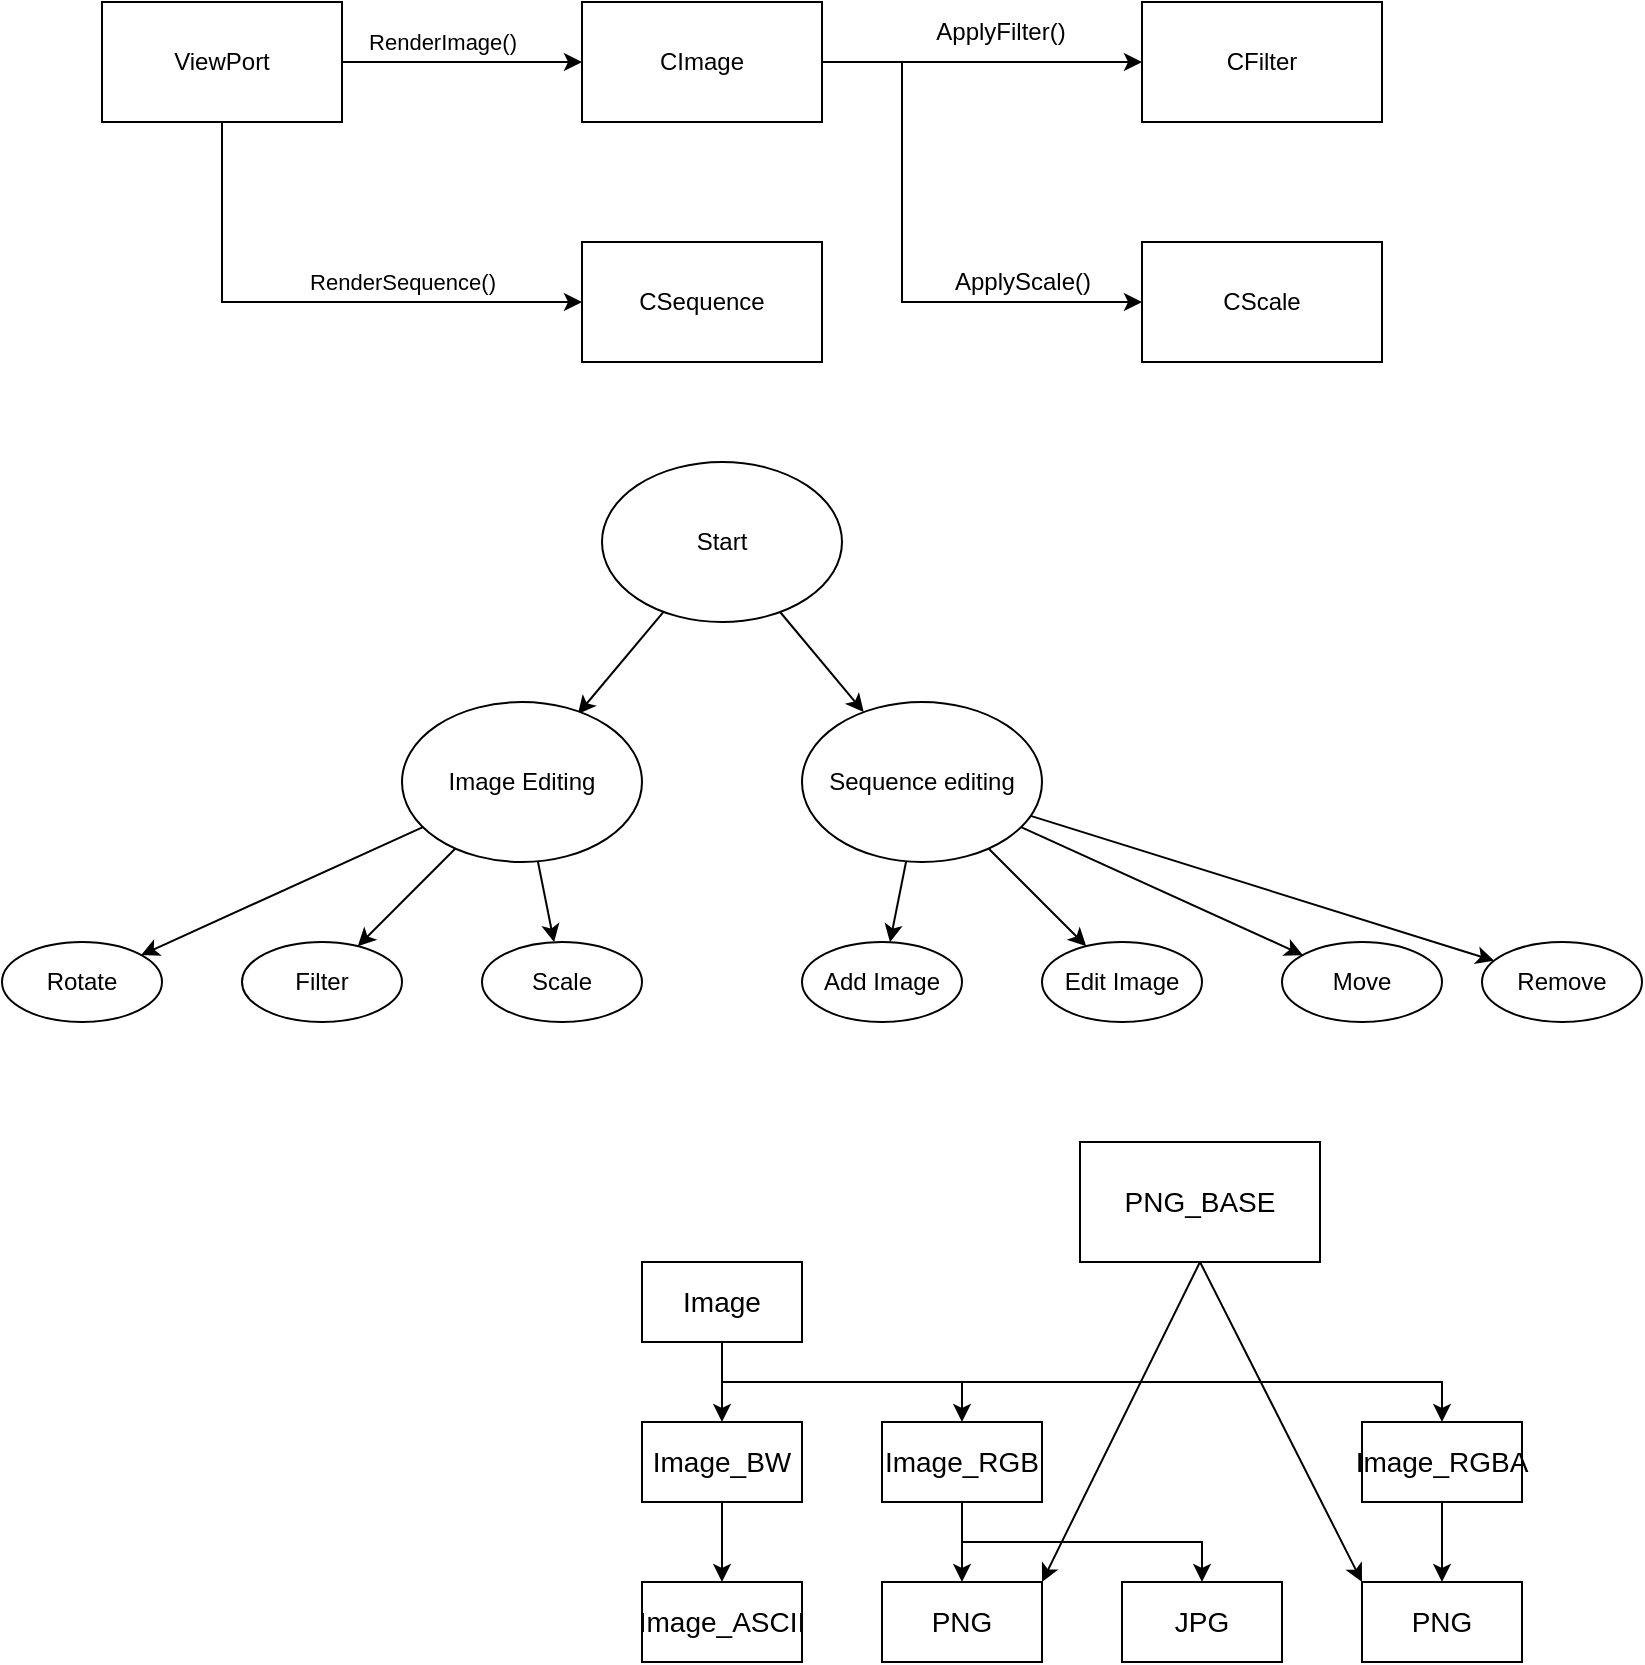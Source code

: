 <mxfile version="13.1.14" type="device"><diagram id="C5RBs43oDa-KdzZeNtuy" name="Page-1"><mxGraphModel dx="1102" dy="630" grid="1" gridSize="10" guides="1" tooltips="1" connect="1" arrows="1" fold="1" page="1" pageScale="1" pageWidth="827" pageHeight="1169" math="0" shadow="0"><root><mxCell id="WIyWlLk6GJQsqaUBKTNV-0"/><mxCell id="WIyWlLk6GJQsqaUBKTNV-1" parent="WIyWlLk6GJQsqaUBKTNV-0"/><mxCell id="NQt18Ihget7GTEyA6Dco-13" style="edgeStyle=orthogonalEdgeStyle;rounded=0;orthogonalLoop=1;jettySize=auto;html=1;" parent="WIyWlLk6GJQsqaUBKTNV-1" source="NQt18Ihget7GTEyA6Dco-17" target="NQt18Ihget7GTEyA6Dco-20" edge="1"><mxGeometry relative="1" as="geometry"/></mxCell><mxCell id="NQt18Ihget7GTEyA6Dco-14" value="&lt;div&gt;RenderImage()&lt;/div&gt;" style="edgeLabel;html=1;align=center;verticalAlign=middle;resizable=0;points=[];" parent="NQt18Ihget7GTEyA6Dco-13" vertex="1" connectable="0"><mxGeometry x="-0.333" relative="1" as="geometry"><mxPoint x="10" y="-10" as="offset"/></mxGeometry></mxCell><mxCell id="NQt18Ihget7GTEyA6Dco-15" style="edgeStyle=orthogonalEdgeStyle;rounded=0;orthogonalLoop=1;jettySize=auto;html=1;entryX=0;entryY=0.5;entryDx=0;entryDy=0;" parent="WIyWlLk6GJQsqaUBKTNV-1" source="NQt18Ihget7GTEyA6Dco-17" target="NQt18Ihget7GTEyA6Dco-21" edge="1"><mxGeometry relative="1" as="geometry"><Array as="points"><mxPoint x="150" y="280"/></Array></mxGeometry></mxCell><mxCell id="NQt18Ihget7GTEyA6Dco-16" value="&lt;div&gt;RenderSequence()&lt;/div&gt;" style="edgeLabel;html=1;align=center;verticalAlign=middle;resizable=0;points=[];" parent="NQt18Ihget7GTEyA6Dco-15" vertex="1" connectable="0"><mxGeometry x="-0.341" y="49" relative="1" as="geometry"><mxPoint x="41" y="-9" as="offset"/></mxGeometry></mxCell><mxCell id="NQt18Ihget7GTEyA6Dco-17" value="ViewPort" style="rounded=0;whiteSpace=wrap;html=1;" parent="WIyWlLk6GJQsqaUBKTNV-1" vertex="1"><mxGeometry x="90" y="130" width="120" height="60" as="geometry"/></mxCell><mxCell id="NQt18Ihget7GTEyA6Dco-18" style="edgeStyle=orthogonalEdgeStyle;rounded=0;orthogonalLoop=1;jettySize=auto;html=1;" parent="WIyWlLk6GJQsqaUBKTNV-1" source="NQt18Ihget7GTEyA6Dco-20" target="NQt18Ihget7GTEyA6Dco-22" edge="1"><mxGeometry relative="1" as="geometry"/></mxCell><mxCell id="NQt18Ihget7GTEyA6Dco-19" style="edgeStyle=orthogonalEdgeStyle;rounded=0;orthogonalLoop=1;jettySize=auto;html=1;entryX=0;entryY=0.5;entryDx=0;entryDy=0;" parent="WIyWlLk6GJQsqaUBKTNV-1" source="NQt18Ihget7GTEyA6Dco-20" target="NQt18Ihget7GTEyA6Dco-23" edge="1"><mxGeometry relative="1" as="geometry"><Array as="points"><mxPoint x="490" y="160"/><mxPoint x="490" y="280"/></Array></mxGeometry></mxCell><mxCell id="NQt18Ihget7GTEyA6Dco-20" value="CImage" style="rounded=0;whiteSpace=wrap;html=1;" parent="WIyWlLk6GJQsqaUBKTNV-1" vertex="1"><mxGeometry x="330" y="130" width="120" height="60" as="geometry"/></mxCell><mxCell id="NQt18Ihget7GTEyA6Dco-21" value="&lt;div&gt;CSequence&lt;/div&gt;" style="rounded=0;whiteSpace=wrap;html=1;" parent="WIyWlLk6GJQsqaUBKTNV-1" vertex="1"><mxGeometry x="330" y="250" width="120" height="60" as="geometry"/></mxCell><mxCell id="NQt18Ihget7GTEyA6Dco-22" value="&lt;div&gt;CFilter&lt;/div&gt;" style="rounded=0;whiteSpace=wrap;html=1;" parent="WIyWlLk6GJQsqaUBKTNV-1" vertex="1"><mxGeometry x="610" y="130" width="120" height="60" as="geometry"/></mxCell><mxCell id="NQt18Ihget7GTEyA6Dco-23" value="&lt;div&gt;CScale&lt;/div&gt;" style="rounded=0;whiteSpace=wrap;html=1;" parent="WIyWlLk6GJQsqaUBKTNV-1" vertex="1"><mxGeometry x="610" y="250" width="120" height="60" as="geometry"/></mxCell><mxCell id="NQt18Ihget7GTEyA6Dco-24" value="&lt;div&gt;ApplyFilter()&lt;/div&gt;" style="text;html=1;align=center;verticalAlign=middle;resizable=0;points=[];autosize=1;" parent="WIyWlLk6GJQsqaUBKTNV-1" vertex="1"><mxGeometry x="499" y="135" width="80" height="20" as="geometry"/></mxCell><mxCell id="NQt18Ihget7GTEyA6Dco-25" value="&lt;div&gt;ApplyScale()&lt;/div&gt;" style="text;html=1;align=center;verticalAlign=middle;resizable=0;points=[];autosize=1;" parent="WIyWlLk6GJQsqaUBKTNV-1" vertex="1"><mxGeometry x="510" y="260" width="80" height="20" as="geometry"/></mxCell><mxCell id="ct6LJvenbFtQCkqEXC6d-13" style="edgeStyle=none;rounded=0;orthogonalLoop=1;jettySize=auto;html=1;entryX=0.733;entryY=0.075;entryDx=0;entryDy=0;entryPerimeter=0;" edge="1" parent="WIyWlLk6GJQsqaUBKTNV-1" source="ct6LJvenbFtQCkqEXC6d-0" target="ct6LJvenbFtQCkqEXC6d-1"><mxGeometry relative="1" as="geometry"/></mxCell><mxCell id="ct6LJvenbFtQCkqEXC6d-14" style="edgeStyle=none;rounded=0;orthogonalLoop=1;jettySize=auto;html=1;" edge="1" parent="WIyWlLk6GJQsqaUBKTNV-1" source="ct6LJvenbFtQCkqEXC6d-0" target="ct6LJvenbFtQCkqEXC6d-2"><mxGeometry relative="1" as="geometry"/></mxCell><mxCell id="ct6LJvenbFtQCkqEXC6d-0" value="Start" style="ellipse;whiteSpace=wrap;html=1;" vertex="1" parent="WIyWlLk6GJQsqaUBKTNV-1"><mxGeometry x="340" y="360" width="120" height="80" as="geometry"/></mxCell><mxCell id="ct6LJvenbFtQCkqEXC6d-15" value="" style="edgeStyle=none;rounded=0;orthogonalLoop=1;jettySize=auto;html=1;" edge="1" parent="WIyWlLk6GJQsqaUBKTNV-1" source="ct6LJvenbFtQCkqEXC6d-1" target="ct6LJvenbFtQCkqEXC6d-3"><mxGeometry relative="1" as="geometry"/></mxCell><mxCell id="ct6LJvenbFtQCkqEXC6d-16" style="edgeStyle=none;rounded=0;orthogonalLoop=1;jettySize=auto;html=1;" edge="1" parent="WIyWlLk6GJQsqaUBKTNV-1" source="ct6LJvenbFtQCkqEXC6d-1" target="ct6LJvenbFtQCkqEXC6d-4"><mxGeometry relative="1" as="geometry"/></mxCell><mxCell id="ct6LJvenbFtQCkqEXC6d-17" style="edgeStyle=none;rounded=0;orthogonalLoop=1;jettySize=auto;html=1;" edge="1" parent="WIyWlLk6GJQsqaUBKTNV-1" source="ct6LJvenbFtQCkqEXC6d-1" target="ct6LJvenbFtQCkqEXC6d-5"><mxGeometry relative="1" as="geometry"/></mxCell><mxCell id="ct6LJvenbFtQCkqEXC6d-1" value="Image Editing" style="ellipse;whiteSpace=wrap;html=1;" vertex="1" parent="WIyWlLk6GJQsqaUBKTNV-1"><mxGeometry x="240" y="480" width="120" height="80" as="geometry"/></mxCell><mxCell id="ct6LJvenbFtQCkqEXC6d-9" value="" style="rounded=0;orthogonalLoop=1;jettySize=auto;html=1;" edge="1" parent="WIyWlLk6GJQsqaUBKTNV-1" source="ct6LJvenbFtQCkqEXC6d-2" target="ct6LJvenbFtQCkqEXC6d-6"><mxGeometry relative="1" as="geometry"/></mxCell><mxCell id="ct6LJvenbFtQCkqEXC6d-10" style="rounded=0;orthogonalLoop=1;jettySize=auto;html=1;" edge="1" parent="WIyWlLk6GJQsqaUBKTNV-1" source="ct6LJvenbFtQCkqEXC6d-2" target="ct6LJvenbFtQCkqEXC6d-7"><mxGeometry relative="1" as="geometry"/></mxCell><mxCell id="ct6LJvenbFtQCkqEXC6d-11" style="edgeStyle=none;rounded=0;orthogonalLoop=1;jettySize=auto;html=1;" edge="1" parent="WIyWlLk6GJQsqaUBKTNV-1" source="ct6LJvenbFtQCkqEXC6d-2" target="ct6LJvenbFtQCkqEXC6d-8"><mxGeometry relative="1" as="geometry"/></mxCell><mxCell id="ct6LJvenbFtQCkqEXC6d-21" style="edgeStyle=none;rounded=0;orthogonalLoop=1;jettySize=auto;html=1;" edge="1" parent="WIyWlLk6GJQsqaUBKTNV-1" source="ct6LJvenbFtQCkqEXC6d-2" target="ct6LJvenbFtQCkqEXC6d-20"><mxGeometry relative="1" as="geometry"/></mxCell><mxCell id="ct6LJvenbFtQCkqEXC6d-2" value="&lt;div&gt;Sequence editing&lt;/div&gt;" style="ellipse;whiteSpace=wrap;html=1;" vertex="1" parent="WIyWlLk6GJQsqaUBKTNV-1"><mxGeometry x="440" y="480" width="120" height="80" as="geometry"/></mxCell><mxCell id="ct6LJvenbFtQCkqEXC6d-3" value="Scale" style="ellipse;whiteSpace=wrap;html=1;" vertex="1" parent="WIyWlLk6GJQsqaUBKTNV-1"><mxGeometry x="280" y="600" width="80" height="40" as="geometry"/></mxCell><mxCell id="ct6LJvenbFtQCkqEXC6d-4" value="Filter" style="ellipse;whiteSpace=wrap;html=1;" vertex="1" parent="WIyWlLk6GJQsqaUBKTNV-1"><mxGeometry x="160" y="600" width="80" height="40" as="geometry"/></mxCell><mxCell id="ct6LJvenbFtQCkqEXC6d-5" value="Rotate" style="ellipse;whiteSpace=wrap;html=1;" vertex="1" parent="WIyWlLk6GJQsqaUBKTNV-1"><mxGeometry x="40" y="600" width="80" height="40" as="geometry"/></mxCell><mxCell id="ct6LJvenbFtQCkqEXC6d-6" value="Add Image" style="ellipse;whiteSpace=wrap;html=1;" vertex="1" parent="WIyWlLk6GJQsqaUBKTNV-1"><mxGeometry x="440" y="600" width="80" height="40" as="geometry"/></mxCell><mxCell id="ct6LJvenbFtQCkqEXC6d-7" value="Remove" style="ellipse;whiteSpace=wrap;html=1;" vertex="1" parent="WIyWlLk6GJQsqaUBKTNV-1"><mxGeometry x="780" y="600" width="80" height="40" as="geometry"/></mxCell><mxCell id="ct6LJvenbFtQCkqEXC6d-8" value="Move" style="ellipse;whiteSpace=wrap;html=1;" vertex="1" parent="WIyWlLk6GJQsqaUBKTNV-1"><mxGeometry x="680" y="600" width="80" height="40" as="geometry"/></mxCell><mxCell id="ct6LJvenbFtQCkqEXC6d-20" value="Edit Image" style="ellipse;whiteSpace=wrap;html=1;" vertex="1" parent="WIyWlLk6GJQsqaUBKTNV-1"><mxGeometry x="560" y="600" width="80" height="40" as="geometry"/></mxCell><mxCell id="ct6LJvenbFtQCkqEXC6d-25" value="JPG" style="rounded=0;whiteSpace=wrap;html=1;fontSize=14;" vertex="1" parent="WIyWlLk6GJQsqaUBKTNV-1"><mxGeometry x="600" y="920" width="80" height="40" as="geometry"/></mxCell><mxCell id="ct6LJvenbFtQCkqEXC6d-26" value="&lt;div&gt;PNG&lt;/div&gt;" style="rounded=0;whiteSpace=wrap;html=1;fontSize=14;" vertex="1" parent="WIyWlLk6GJQsqaUBKTNV-1"><mxGeometry x="720" y="920" width="80" height="40" as="geometry"/></mxCell><mxCell id="ct6LJvenbFtQCkqEXC6d-41" value="" style="edgeStyle=orthogonalEdgeStyle;rounded=0;orthogonalLoop=1;jettySize=auto;html=1;fontSize=14;" edge="1" parent="WIyWlLk6GJQsqaUBKTNV-1" source="ct6LJvenbFtQCkqEXC6d-27" target="ct6LJvenbFtQCkqEXC6d-26"><mxGeometry relative="1" as="geometry"/></mxCell><mxCell id="ct6LJvenbFtQCkqEXC6d-27" value="Image_RGBA" style="rounded=0;whiteSpace=wrap;html=1;fontSize=14;" vertex="1" parent="WIyWlLk6GJQsqaUBKTNV-1"><mxGeometry x="720" y="840" width="80" height="40" as="geometry"/></mxCell><mxCell id="ct6LJvenbFtQCkqEXC6d-37" value="" style="edgeStyle=orthogonalEdgeStyle;rounded=0;orthogonalLoop=1;jettySize=auto;html=1;fontSize=14;" edge="1" parent="WIyWlLk6GJQsqaUBKTNV-1" source="ct6LJvenbFtQCkqEXC6d-28" target="ct6LJvenbFtQCkqEXC6d-30"><mxGeometry relative="1" as="geometry"/></mxCell><mxCell id="ct6LJvenbFtQCkqEXC6d-38" style="edgeStyle=orthogonalEdgeStyle;rounded=0;orthogonalLoop=1;jettySize=auto;html=1;entryX=0.5;entryY=0;entryDx=0;entryDy=0;fontSize=14;" edge="1" parent="WIyWlLk6GJQsqaUBKTNV-1" source="ct6LJvenbFtQCkqEXC6d-28" target="ct6LJvenbFtQCkqEXC6d-25"><mxGeometry relative="1" as="geometry"><Array as="points"><mxPoint x="520" y="900"/><mxPoint x="640" y="900"/></Array></mxGeometry></mxCell><mxCell id="ct6LJvenbFtQCkqEXC6d-28" value="Image_RGB" style="rounded=0;whiteSpace=wrap;html=1;fontSize=14;" vertex="1" parent="WIyWlLk6GJQsqaUBKTNV-1"><mxGeometry x="480" y="840" width="80" height="40" as="geometry"/></mxCell><mxCell id="ct6LJvenbFtQCkqEXC6d-33" value="" style="edgeStyle=none;rounded=0;orthogonalLoop=1;jettySize=auto;html=1;fontSize=14;" edge="1" parent="WIyWlLk6GJQsqaUBKTNV-1" source="ct6LJvenbFtQCkqEXC6d-29" target="ct6LJvenbFtQCkqEXC6d-32"><mxGeometry relative="1" as="geometry"/></mxCell><mxCell id="ct6LJvenbFtQCkqEXC6d-29" value="Image_BW" style="rounded=0;whiteSpace=wrap;html=1;fontSize=14;" vertex="1" parent="WIyWlLk6GJQsqaUBKTNV-1"><mxGeometry x="360" y="840" width="80" height="40" as="geometry"/></mxCell><mxCell id="ct6LJvenbFtQCkqEXC6d-32" value="Image_ASCII" style="rounded=0;whiteSpace=wrap;html=1;fontSize=14;" vertex="1" parent="WIyWlLk6GJQsqaUBKTNV-1"><mxGeometry x="360" y="920" width="80" height="40" as="geometry"/></mxCell><mxCell id="ct6LJvenbFtQCkqEXC6d-30" value="PNG" style="rounded=0;whiteSpace=wrap;html=1;fontSize=14;" vertex="1" parent="WIyWlLk6GJQsqaUBKTNV-1"><mxGeometry x="480" y="920" width="80" height="40" as="geometry"/></mxCell><mxCell id="ct6LJvenbFtQCkqEXC6d-34" value="" style="edgeStyle=none;rounded=0;orthogonalLoop=1;jettySize=auto;html=1;fontSize=14;" edge="1" parent="WIyWlLk6GJQsqaUBKTNV-1" source="ct6LJvenbFtQCkqEXC6d-31" target="ct6LJvenbFtQCkqEXC6d-29"><mxGeometry relative="1" as="geometry"/></mxCell><mxCell id="ct6LJvenbFtQCkqEXC6d-35" style="edgeStyle=orthogonalEdgeStyle;rounded=0;orthogonalLoop=1;jettySize=auto;html=1;entryX=0.5;entryY=0;entryDx=0;entryDy=0;fontSize=14;" edge="1" parent="WIyWlLk6GJQsqaUBKTNV-1" source="ct6LJvenbFtQCkqEXC6d-31" target="ct6LJvenbFtQCkqEXC6d-28"><mxGeometry relative="1" as="geometry"><Array as="points"><mxPoint x="400" y="820"/><mxPoint x="520" y="820"/></Array></mxGeometry></mxCell><mxCell id="ct6LJvenbFtQCkqEXC6d-36" style="edgeStyle=orthogonalEdgeStyle;rounded=0;orthogonalLoop=1;jettySize=auto;html=1;entryX=0.5;entryY=0;entryDx=0;entryDy=0;fontSize=14;" edge="1" parent="WIyWlLk6GJQsqaUBKTNV-1" source="ct6LJvenbFtQCkqEXC6d-31" target="ct6LJvenbFtQCkqEXC6d-27"><mxGeometry relative="1" as="geometry"><Array as="points"><mxPoint x="400" y="820"/><mxPoint x="760" y="820"/></Array></mxGeometry></mxCell><mxCell id="ct6LJvenbFtQCkqEXC6d-31" value="Image" style="rounded=0;whiteSpace=wrap;html=1;fontSize=14;" vertex="1" parent="WIyWlLk6GJQsqaUBKTNV-1"><mxGeometry x="360" y="760" width="80" height="40" as="geometry"/></mxCell><mxCell id="ct6LJvenbFtQCkqEXC6d-39" value="PNG_BASE" style="rounded=0;whiteSpace=wrap;html=1;fontSize=14;" vertex="1" parent="WIyWlLk6GJQsqaUBKTNV-1"><mxGeometry x="579" y="700" width="120" height="60" as="geometry"/></mxCell><mxCell id="ct6LJvenbFtQCkqEXC6d-40" value="" style="endArrow=classic;html=1;fontSize=14;exitX=0.5;exitY=1;exitDx=0;exitDy=0;entryX=0;entryY=0;entryDx=0;entryDy=0;" edge="1" parent="WIyWlLk6GJQsqaUBKTNV-1" source="ct6LJvenbFtQCkqEXC6d-39" target="ct6LJvenbFtQCkqEXC6d-26"><mxGeometry width="50" height="50" relative="1" as="geometry"><mxPoint x="670" y="830" as="sourcePoint"/><mxPoint x="720" y="780" as="targetPoint"/></mxGeometry></mxCell><mxCell id="ct6LJvenbFtQCkqEXC6d-42" value="" style="endArrow=classic;html=1;fontSize=14;exitX=0.5;exitY=1;exitDx=0;exitDy=0;entryX=1;entryY=0;entryDx=0;entryDy=0;" edge="1" parent="WIyWlLk6GJQsqaUBKTNV-1" source="ct6LJvenbFtQCkqEXC6d-39" target="ct6LJvenbFtQCkqEXC6d-30"><mxGeometry width="50" height="50" relative="1" as="geometry"><mxPoint x="649" y="770" as="sourcePoint"/><mxPoint x="730" y="930" as="targetPoint"/></mxGeometry></mxCell></root></mxGraphModel></diagram></mxfile>